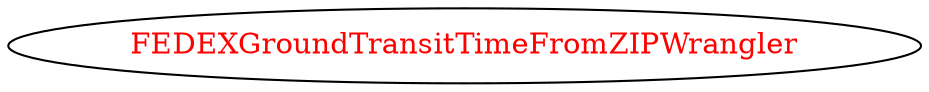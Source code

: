 digraph dependencyGraph {
 concentrate=true;
 ranksep="2.0";
 rankdir="LR"; 
 splines="ortho";
"FEDEXGroundTransitTimeFromZIPWrangler" [fontcolor="red"];
}